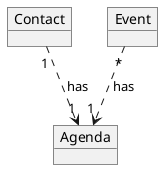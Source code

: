 @startuml doc-files/crm01_01_domain_model.png
object Contact {
}
object Agenda {
}
object Event {
}


Contact            "1" ..> "1"     Agenda    : has
Event             "*" ..> "1"     Agenda        : has

@enduml